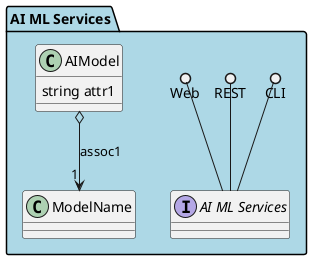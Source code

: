 @startuml



package "AI ML Services" #lightblue {

    interface "AI ML Services" as i {
    
    }


    CLI ()-- i
    REST ()-- i
    Web ()-- i
        class "AIModel" {
                 string attr1
                    }
                AIModel o--> "1" ModelName : assoc1
            




}

@enduml
